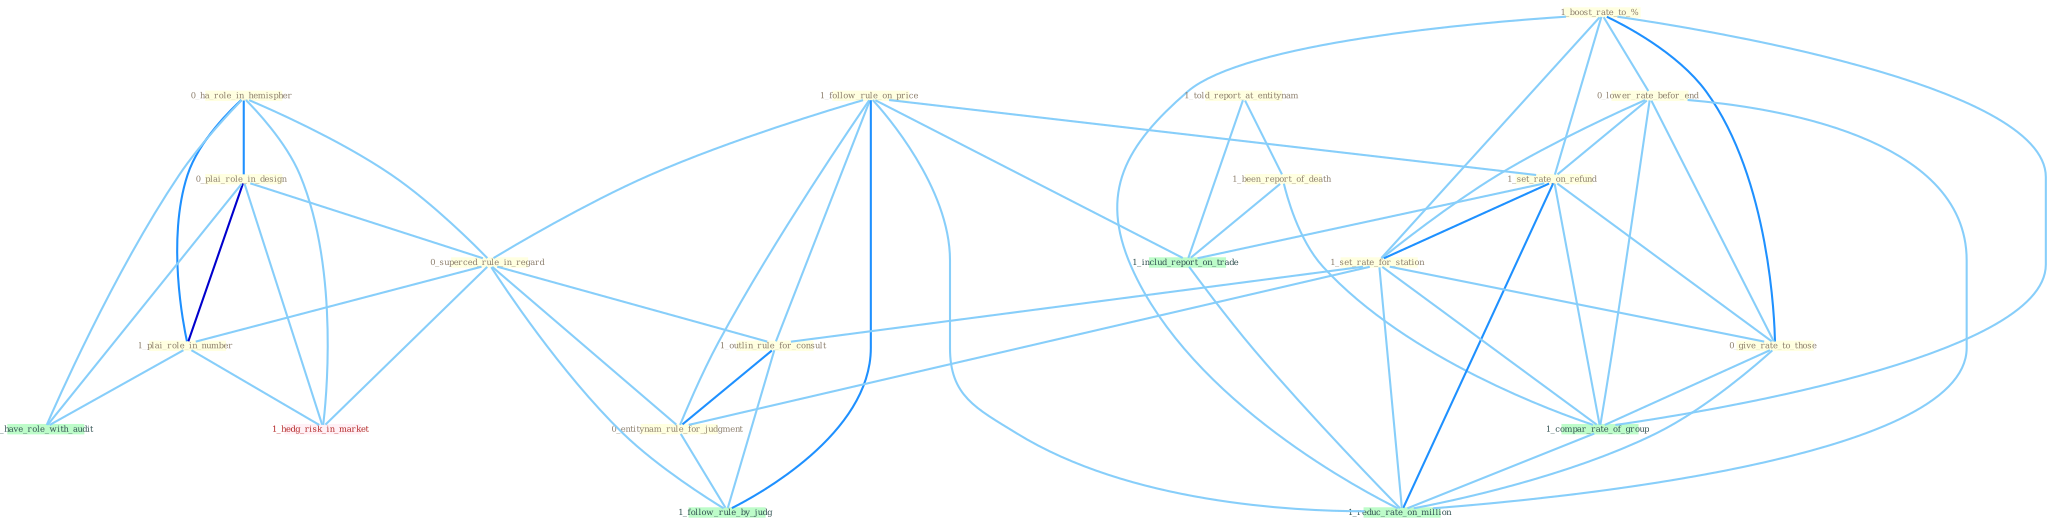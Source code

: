 Graph G{ 
    node
    [shape=polygon,style=filled,width=.5,height=.06,color="#BDFCC9",fixedsize=true,fontsize=4,
    fontcolor="#2f4f4f"];
    {node
    [color="#ffffe0", fontcolor="#8b7d6b"] "0_ha_role_in_hemispher " "1_follow_rule_on_price " "0_plai_role_in_design " "0_superced_rule_in_regard " "1_boost_rate_to_% " "1_told_report_at_entitynam " "0_lower_rate_befor_end " "1_been_report_of_death " "1_set_rate_on_refund " "1_set_rate_for_station " "1_outlin_rule_for_consult " "0_give_rate_to_those " "0_entitynam_rule_for_judgment " "1_plai_role_in_number "}
{node [color="#fff0f5", fontcolor="#b22222"] "1_hedg_risk_in_market "}
edge [color="#B0E2FF"];

	"0_ha_role_in_hemispher " -- "0_plai_role_in_design " [w="2", color="#1e90ff" , len=0.8];
	"0_ha_role_in_hemispher " -- "0_superced_rule_in_regard " [w="1", color="#87cefa" ];
	"0_ha_role_in_hemispher " -- "1_plai_role_in_number " [w="2", color="#1e90ff" , len=0.8];
	"0_ha_role_in_hemispher " -- "1_hedg_risk_in_market " [w="1", color="#87cefa" ];
	"0_ha_role_in_hemispher " -- "0_have_role_with_audit " [w="1", color="#87cefa" ];
	"1_follow_rule_on_price " -- "0_superced_rule_in_regard " [w="1", color="#87cefa" ];
	"1_follow_rule_on_price " -- "1_set_rate_on_refund " [w="1", color="#87cefa" ];
	"1_follow_rule_on_price " -- "1_outlin_rule_for_consult " [w="1", color="#87cefa" ];
	"1_follow_rule_on_price " -- "0_entitynam_rule_for_judgment " [w="1", color="#87cefa" ];
	"1_follow_rule_on_price " -- "1_includ_report_on_trade " [w="1", color="#87cefa" ];
	"1_follow_rule_on_price " -- "1_follow_rule_by_judg " [w="2", color="#1e90ff" , len=0.8];
	"1_follow_rule_on_price " -- "1_reduc_rate_on_million " [w="1", color="#87cefa" ];
	"0_plai_role_in_design " -- "0_superced_rule_in_regard " [w="1", color="#87cefa" ];
	"0_plai_role_in_design " -- "1_plai_role_in_number " [w="3", color="#0000cd" , len=0.6];
	"0_plai_role_in_design " -- "1_hedg_risk_in_market " [w="1", color="#87cefa" ];
	"0_plai_role_in_design " -- "0_have_role_with_audit " [w="1", color="#87cefa" ];
	"0_superced_rule_in_regard " -- "1_outlin_rule_for_consult " [w="1", color="#87cefa" ];
	"0_superced_rule_in_regard " -- "0_entitynam_rule_for_judgment " [w="1", color="#87cefa" ];
	"0_superced_rule_in_regard " -- "1_plai_role_in_number " [w="1", color="#87cefa" ];
	"0_superced_rule_in_regard " -- "1_follow_rule_by_judg " [w="1", color="#87cefa" ];
	"0_superced_rule_in_regard " -- "1_hedg_risk_in_market " [w="1", color="#87cefa" ];
	"1_boost_rate_to_% " -- "0_lower_rate_befor_end " [w="1", color="#87cefa" ];
	"1_boost_rate_to_% " -- "1_set_rate_on_refund " [w="1", color="#87cefa" ];
	"1_boost_rate_to_% " -- "1_set_rate_for_station " [w="1", color="#87cefa" ];
	"1_boost_rate_to_% " -- "0_give_rate_to_those " [w="2", color="#1e90ff" , len=0.8];
	"1_boost_rate_to_% " -- "1_compar_rate_of_group " [w="1", color="#87cefa" ];
	"1_boost_rate_to_% " -- "1_reduc_rate_on_million " [w="1", color="#87cefa" ];
	"1_told_report_at_entitynam " -- "1_been_report_of_death " [w="1", color="#87cefa" ];
	"1_told_report_at_entitynam " -- "1_includ_report_on_trade " [w="1", color="#87cefa" ];
	"0_lower_rate_befor_end " -- "1_set_rate_on_refund " [w="1", color="#87cefa" ];
	"0_lower_rate_befor_end " -- "1_set_rate_for_station " [w="1", color="#87cefa" ];
	"0_lower_rate_befor_end " -- "0_give_rate_to_those " [w="1", color="#87cefa" ];
	"0_lower_rate_befor_end " -- "1_compar_rate_of_group " [w="1", color="#87cefa" ];
	"0_lower_rate_befor_end " -- "1_reduc_rate_on_million " [w="1", color="#87cefa" ];
	"1_been_report_of_death " -- "1_includ_report_on_trade " [w="1", color="#87cefa" ];
	"1_been_report_of_death " -- "1_compar_rate_of_group " [w="1", color="#87cefa" ];
	"1_set_rate_on_refund " -- "1_set_rate_for_station " [w="2", color="#1e90ff" , len=0.8];
	"1_set_rate_on_refund " -- "0_give_rate_to_those " [w="1", color="#87cefa" ];
	"1_set_rate_on_refund " -- "1_includ_report_on_trade " [w="1", color="#87cefa" ];
	"1_set_rate_on_refund " -- "1_compar_rate_of_group " [w="1", color="#87cefa" ];
	"1_set_rate_on_refund " -- "1_reduc_rate_on_million " [w="2", color="#1e90ff" , len=0.8];
	"1_set_rate_for_station " -- "1_outlin_rule_for_consult " [w="1", color="#87cefa" ];
	"1_set_rate_for_station " -- "0_give_rate_to_those " [w="1", color="#87cefa" ];
	"1_set_rate_for_station " -- "0_entitynam_rule_for_judgment " [w="1", color="#87cefa" ];
	"1_set_rate_for_station " -- "1_compar_rate_of_group " [w="1", color="#87cefa" ];
	"1_set_rate_for_station " -- "1_reduc_rate_on_million " [w="1", color="#87cefa" ];
	"1_outlin_rule_for_consult " -- "0_entitynam_rule_for_judgment " [w="2", color="#1e90ff" , len=0.8];
	"1_outlin_rule_for_consult " -- "1_follow_rule_by_judg " [w="1", color="#87cefa" ];
	"0_give_rate_to_those " -- "1_compar_rate_of_group " [w="1", color="#87cefa" ];
	"0_give_rate_to_those " -- "1_reduc_rate_on_million " [w="1", color="#87cefa" ];
	"0_entitynam_rule_for_judgment " -- "1_follow_rule_by_judg " [w="1", color="#87cefa" ];
	"1_plai_role_in_number " -- "1_hedg_risk_in_market " [w="1", color="#87cefa" ];
	"1_plai_role_in_number " -- "0_have_role_with_audit " [w="1", color="#87cefa" ];
	"1_includ_report_on_trade " -- "1_reduc_rate_on_million " [w="1", color="#87cefa" ];
	"1_compar_rate_of_group " -- "1_reduc_rate_on_million " [w="1", color="#87cefa" ];
}